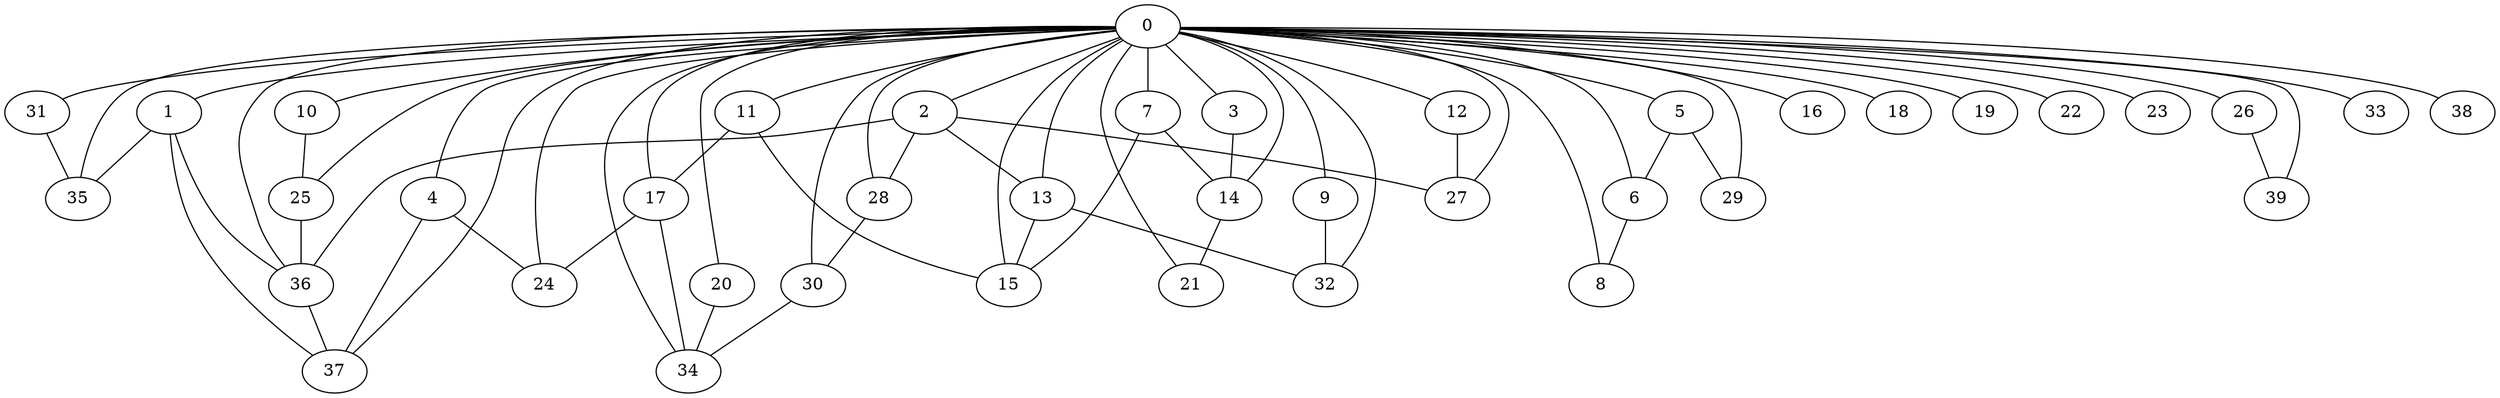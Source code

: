 
graph graphname {
    0 -- 1
0 -- 2
0 -- 3
0 -- 4
0 -- 5
0 -- 6
0 -- 7
0 -- 8
0 -- 9
0 -- 10
0 -- 11
0 -- 12
0 -- 13
0 -- 14
0 -- 15
0 -- 16
0 -- 17
0 -- 18
0 -- 19
0 -- 20
0 -- 21
0 -- 22
0 -- 23
0 -- 24
0 -- 25
0 -- 26
0 -- 27
0 -- 28
0 -- 29
0 -- 30
0 -- 31
0 -- 32
0 -- 33
0 -- 34
0 -- 35
0 -- 36
0 -- 37
0 -- 38
0 -- 39
1 -- 37
1 -- 36
1 -- 35
2 -- 13
2 -- 27
2 -- 36
2 -- 28
3 -- 14
4 -- 37
4 -- 24
5 -- 6
5 -- 29
6 -- 8
7 -- 14
7 -- 15
9 -- 32
10 -- 25
11 -- 17
11 -- 15
12 -- 27
13 -- 32
13 -- 15
14 -- 21
17 -- 34
17 -- 24
20 -- 34
25 -- 36
26 -- 39
28 -- 30
30 -- 34
31 -- 35
36 -- 37

}
